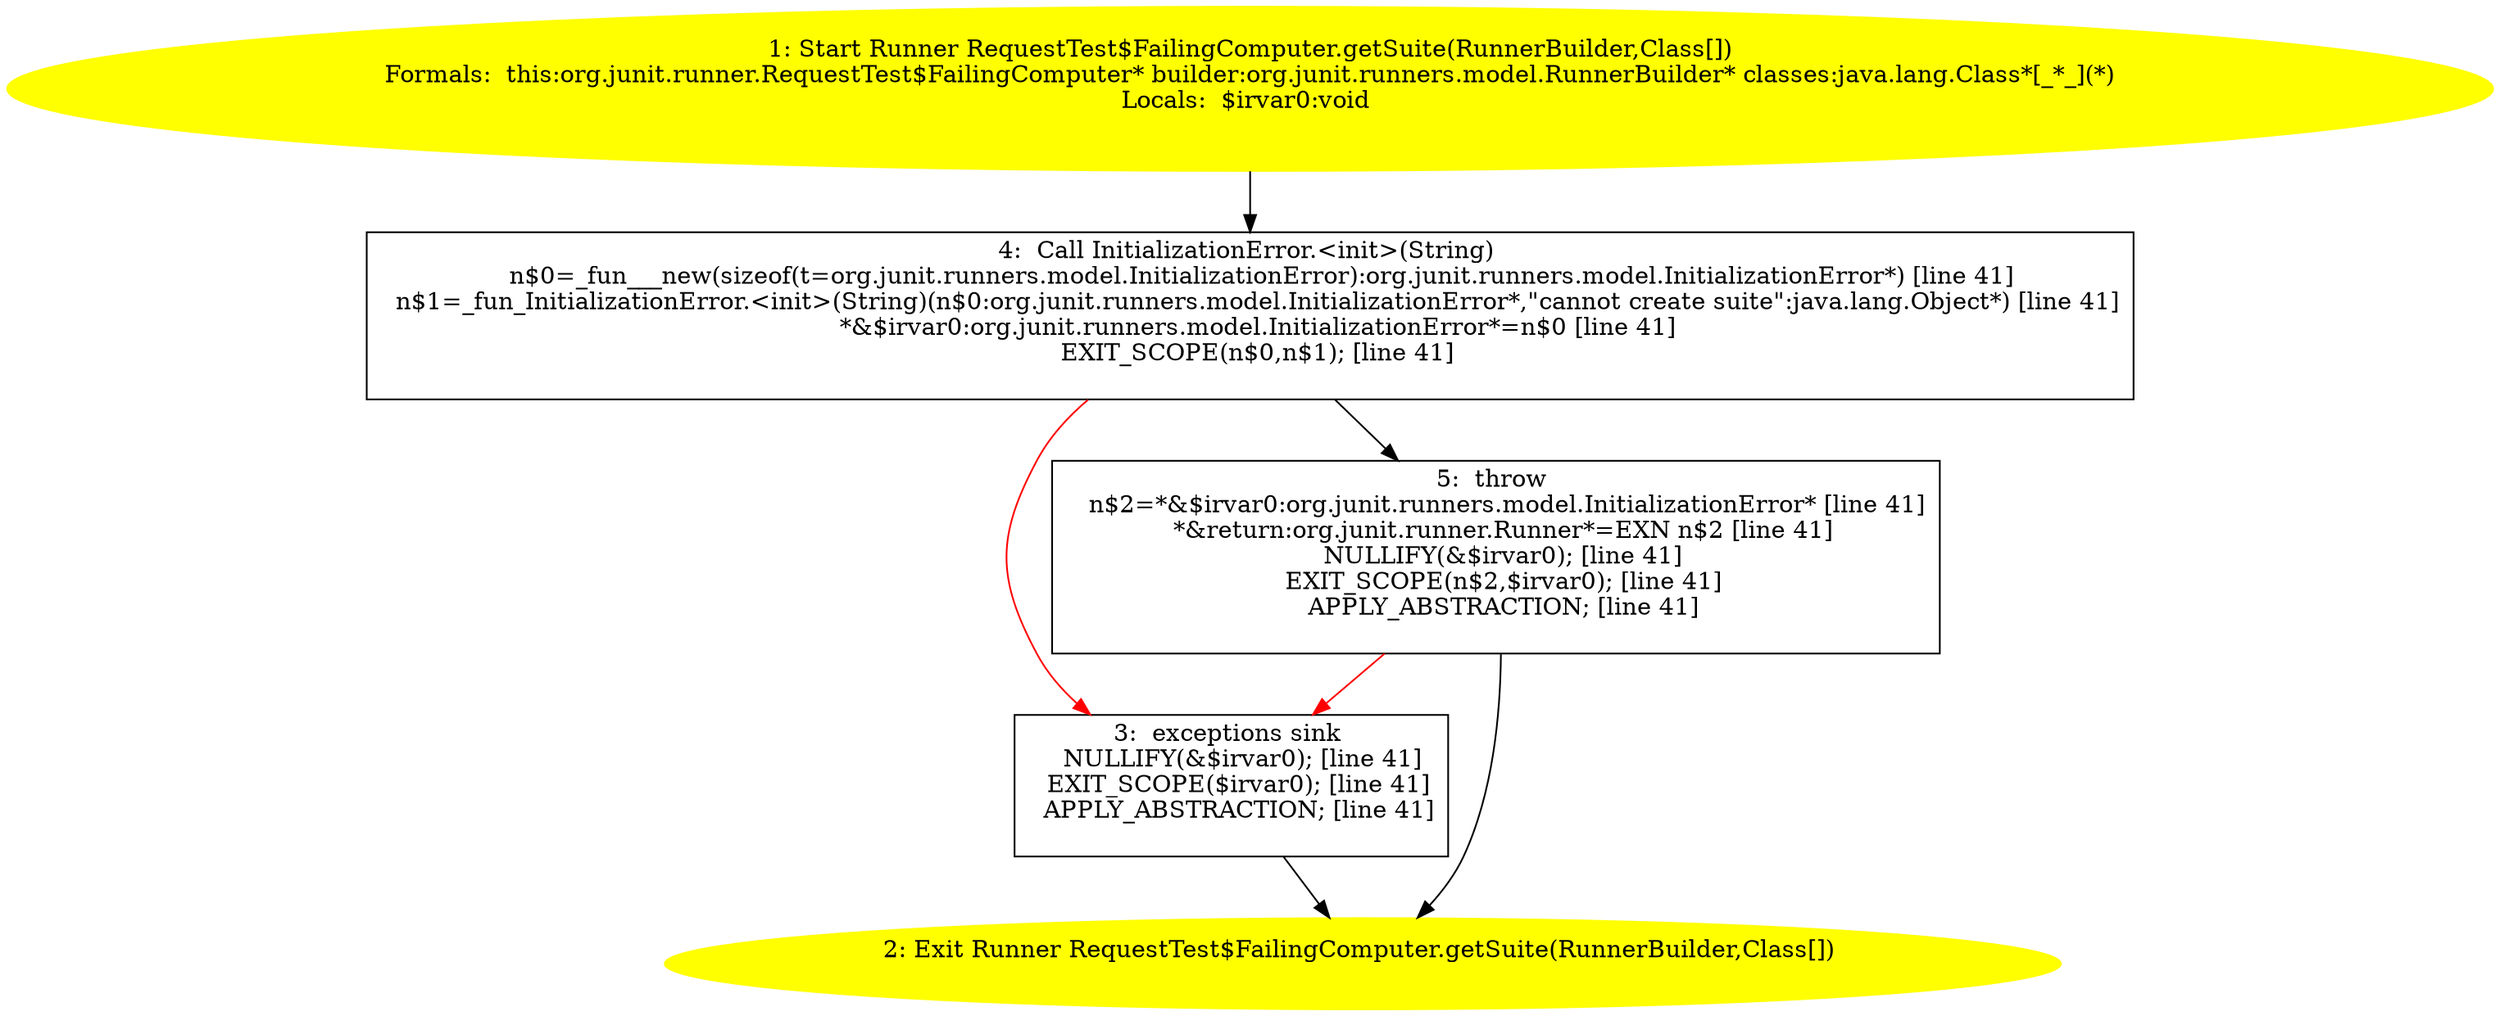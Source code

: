 /* @generated */
digraph cfg {
"org.junit.runner.RequestTest$FailingComputer.getSuite(org.junit.runners.model.RunnerBuilder,java.lan.f67eaeaa634cef27527c3b89a41fae3c_1" [label="1: Start Runner RequestTest$FailingComputer.getSuite(RunnerBuilder,Class[])\nFormals:  this:org.junit.runner.RequestTest$FailingComputer* builder:org.junit.runners.model.RunnerBuilder* classes:java.lang.Class*[_*_](*)\nLocals:  $irvar0:void \n  " color=yellow style=filled]
	

	 "org.junit.runner.RequestTest$FailingComputer.getSuite(org.junit.runners.model.RunnerBuilder,java.lan.f67eaeaa634cef27527c3b89a41fae3c_1" -> "org.junit.runner.RequestTest$FailingComputer.getSuite(org.junit.runners.model.RunnerBuilder,java.lan.f67eaeaa634cef27527c3b89a41fae3c_4" ;
"org.junit.runner.RequestTest$FailingComputer.getSuite(org.junit.runners.model.RunnerBuilder,java.lan.f67eaeaa634cef27527c3b89a41fae3c_2" [label="2: Exit Runner RequestTest$FailingComputer.getSuite(RunnerBuilder,Class[]) \n  " color=yellow style=filled]
	

"org.junit.runner.RequestTest$FailingComputer.getSuite(org.junit.runners.model.RunnerBuilder,java.lan.f67eaeaa634cef27527c3b89a41fae3c_3" [label="3:  exceptions sink \n   NULLIFY(&$irvar0); [line 41]\n  EXIT_SCOPE($irvar0); [line 41]\n  APPLY_ABSTRACTION; [line 41]\n " shape="box"]
	

	 "org.junit.runner.RequestTest$FailingComputer.getSuite(org.junit.runners.model.RunnerBuilder,java.lan.f67eaeaa634cef27527c3b89a41fae3c_3" -> "org.junit.runner.RequestTest$FailingComputer.getSuite(org.junit.runners.model.RunnerBuilder,java.lan.f67eaeaa634cef27527c3b89a41fae3c_2" ;
"org.junit.runner.RequestTest$FailingComputer.getSuite(org.junit.runners.model.RunnerBuilder,java.lan.f67eaeaa634cef27527c3b89a41fae3c_4" [label="4:  Call InitializationError.<init>(String) \n   n$0=_fun___new(sizeof(t=org.junit.runners.model.InitializationError):org.junit.runners.model.InitializationError*) [line 41]\n  n$1=_fun_InitializationError.<init>(String)(n$0:org.junit.runners.model.InitializationError*,\"cannot create suite\":java.lang.Object*) [line 41]\n  *&$irvar0:org.junit.runners.model.InitializationError*=n$0 [line 41]\n  EXIT_SCOPE(n$0,n$1); [line 41]\n " shape="box"]
	

	 "org.junit.runner.RequestTest$FailingComputer.getSuite(org.junit.runners.model.RunnerBuilder,java.lan.f67eaeaa634cef27527c3b89a41fae3c_4" -> "org.junit.runner.RequestTest$FailingComputer.getSuite(org.junit.runners.model.RunnerBuilder,java.lan.f67eaeaa634cef27527c3b89a41fae3c_5" ;
	 "org.junit.runner.RequestTest$FailingComputer.getSuite(org.junit.runners.model.RunnerBuilder,java.lan.f67eaeaa634cef27527c3b89a41fae3c_4" -> "org.junit.runner.RequestTest$FailingComputer.getSuite(org.junit.runners.model.RunnerBuilder,java.lan.f67eaeaa634cef27527c3b89a41fae3c_3" [color="red" ];
"org.junit.runner.RequestTest$FailingComputer.getSuite(org.junit.runners.model.RunnerBuilder,java.lan.f67eaeaa634cef27527c3b89a41fae3c_5" [label="5:  throw \n   n$2=*&$irvar0:org.junit.runners.model.InitializationError* [line 41]\n  *&return:org.junit.runner.Runner*=EXN n$2 [line 41]\n  NULLIFY(&$irvar0); [line 41]\n  EXIT_SCOPE(n$2,$irvar0); [line 41]\n  APPLY_ABSTRACTION; [line 41]\n " shape="box"]
	

	 "org.junit.runner.RequestTest$FailingComputer.getSuite(org.junit.runners.model.RunnerBuilder,java.lan.f67eaeaa634cef27527c3b89a41fae3c_5" -> "org.junit.runner.RequestTest$FailingComputer.getSuite(org.junit.runners.model.RunnerBuilder,java.lan.f67eaeaa634cef27527c3b89a41fae3c_2" ;
	 "org.junit.runner.RequestTest$FailingComputer.getSuite(org.junit.runners.model.RunnerBuilder,java.lan.f67eaeaa634cef27527c3b89a41fae3c_5" -> "org.junit.runner.RequestTest$FailingComputer.getSuite(org.junit.runners.model.RunnerBuilder,java.lan.f67eaeaa634cef27527c3b89a41fae3c_3" [color="red" ];
}
